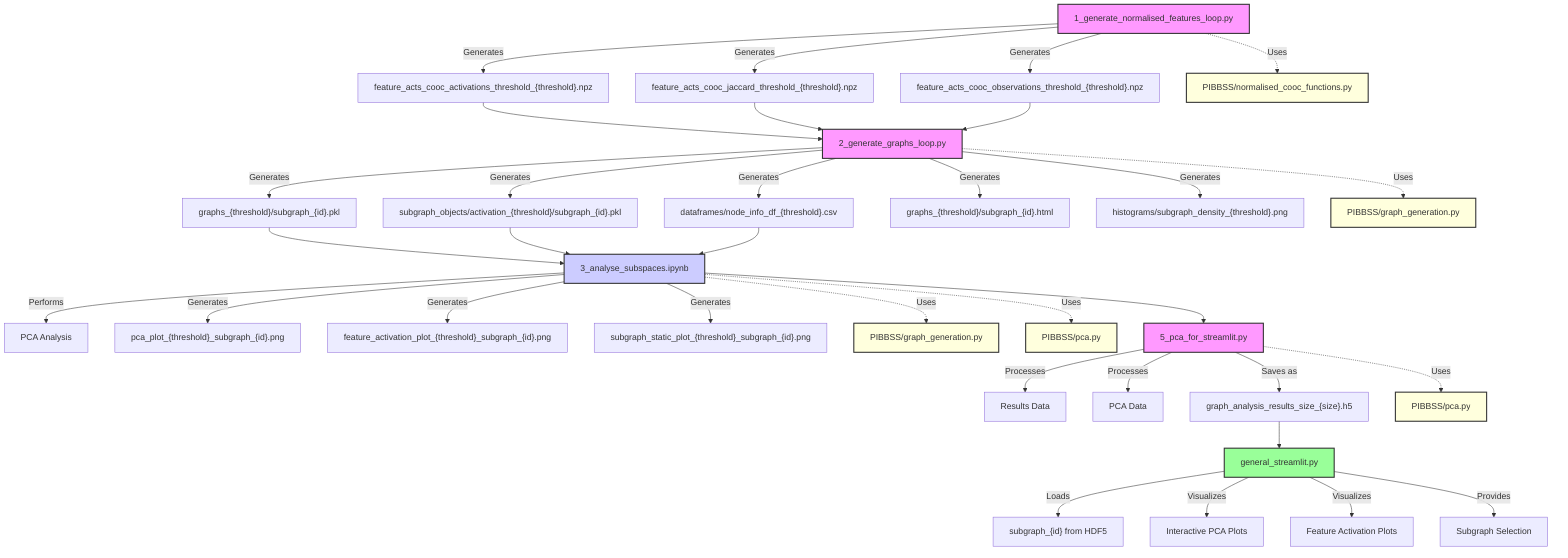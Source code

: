 graph TD
    A[1_generate_normalised_features_loop.py] -->|Generates| B1["feature_acts_cooc_activations_threshold_{threshold}.npz"]
    A -->|Generates| B2["feature_acts_cooc_jaccard_threshold_{threshold}.npz"]
    A -->|Generates| B3["feature_acts_cooc_observations_threshold_{threshold}.npz"]
    A -.->|Uses| A1[PIBBSS/normalised_cooc_functions.py]
    B1 --> C[2_generate_graphs_loop.py]
    B2 --> C
    B3 --> C
    C -->|Generates| D1["graphs_{threshold}/subgraph_{id}.pkl"]
    C -->|Generates| D2["subgraph_objects/activation_{threshold}/subgraph_{id}.pkl"]
    C -->|Generates| E["dataframes/node_info_df_{threshold}.csv"]
    C -->|Generates| F1["graphs_{threshold}/subgraph_{id}.html"]
    C -->|Generates| F2["histograms/subgraph_density_{threshold}.png"]
    C -.->|Uses| C1[PIBBSS/graph_generation.py]
    D1 --> G[3_analyse_subspaces.ipynb]
    D2 --> G
    E --> G
    G -->|Performs| H1[PCA Analysis]
    G -->|Generates| I1["pca_plot_{threshold}_subgraph_{id}.png"]
    G -->|Generates| I2["feature_activation_plot_{threshold}_subgraph_{id}.png"]
    G -->|Generates| I3["subgraph_static_plot_{threshold}_subgraph_{id}.png"]
    G -.->|Uses| G1[PIBBSS/graph_generation.py]
    G -.->|Uses| G2[PIBBSS/pca.py]
    G --> J[5_pca_for_streamlit.py]
    J -->|Processes| K1[Results Data]
    J -->|Processes| K2[PCA Data]
    J -->|Saves as| K3["graph_analysis_results_size_{size}.h5"]
    J -.->|Uses| J1[PIBBSS/pca.py]
    K3 --> L[general_streamlit.py]
    L -->|Loads| M1["subgraph_{id} from HDF5"]
    L -->|Visualizes| M2[Interactive PCA Plots]
    L -->|Visualizes| M3[Feature Activation Plots]
    L -->|Provides| M4[Subgraph Selection]

    style A fill:#f9f,stroke:#333,stroke-width:2px
    style C fill:#f9f,stroke:#333,stroke-width:2px
    style G fill:#ccf,stroke:#333,stroke-width:2px
    style J fill:#f9f,stroke:#333,stroke-width:2px
    style L fill:#9f9,stroke:#333,stroke-width:2px
    style A1 fill:#ffd,stroke:#333,stroke-width:2px
    style C1 fill:#ffd,stroke:#333,stroke-width:2px
    style G1 fill:#ffd,stroke:#333,stroke-width:2px
    style G2 fill:#ffd,stroke:#333,stroke-width:2px
    style J1 fill:#ffd,stroke:#333,stroke-width:2px